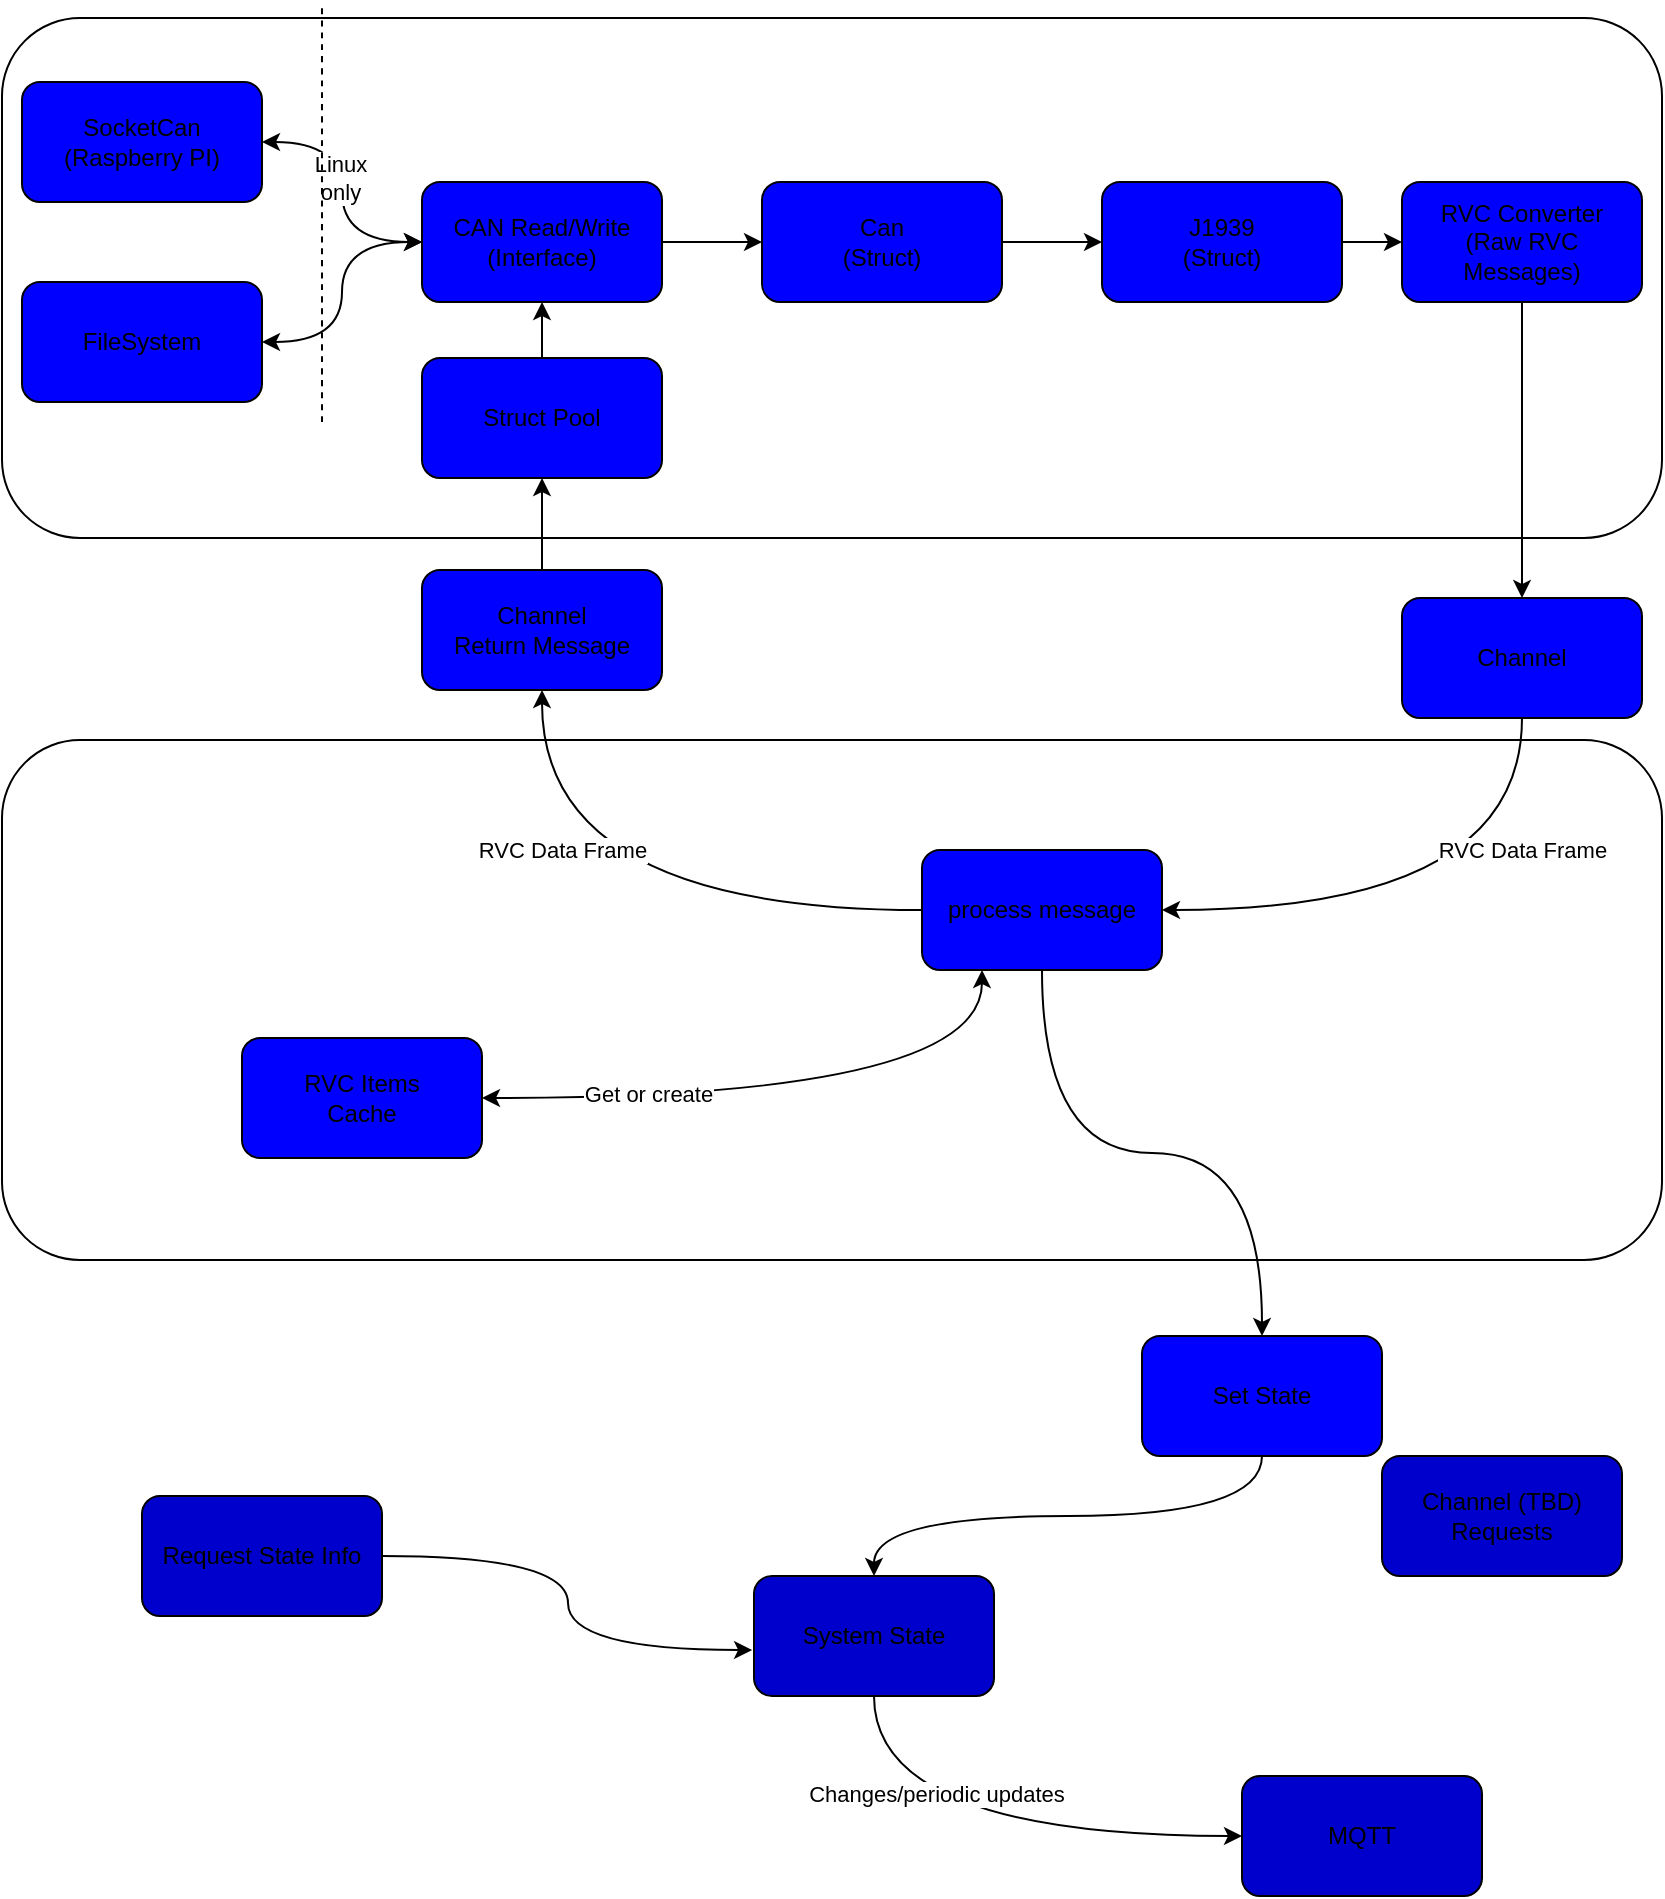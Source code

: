 <mxfile version="21.3.2" type="device">
  <diagram name="Page-1" id="ogPDV3PzfHZOef62c4_Y">
    <mxGraphModel dx="1050" dy="644" grid="1" gridSize="10" guides="1" tooltips="1" connect="1" arrows="1" fold="1" page="1" pageScale="1" pageWidth="850" pageHeight="1100" math="0" shadow="0">
      <root>
        <mxCell id="0" />
        <mxCell id="1" parent="0" />
        <mxCell id="Eu8F0f2P_L0yJ31vg0HR-1" value="" style="rounded=1;whiteSpace=wrap;html=1;fillColor=none;" vertex="1" parent="1">
          <mxGeometry x="10" y="371" width="830" height="260" as="geometry" />
        </mxCell>
        <mxCell id="NGAinKg5TTQiyZJBNwpZ-4" value="" style="rounded=1;whiteSpace=wrap;html=1;fillColor=none;" parent="1" vertex="1">
          <mxGeometry x="10" y="10" width="830" height="260" as="geometry" />
        </mxCell>
        <mxCell id="h8XSuICx3nbTkQIXNKar-11" style="edgeStyle=orthogonalEdgeStyle;curved=1;rounded=0;orthogonalLoop=1;jettySize=auto;html=1;exitX=1;exitY=0.5;exitDx=0;exitDy=0;entryX=0;entryY=0.5;entryDx=0;entryDy=0;startArrow=classic;startFill=1;" parent="1" source="h8XSuICx3nbTkQIXNKar-1" target="h8XSuICx3nbTkQIXNKar-2" edge="1">
          <mxGeometry relative="1" as="geometry" />
        </mxCell>
        <mxCell id="h8XSuICx3nbTkQIXNKar-15" value="Linux&lt;br&gt;only" style="edgeLabel;html=1;align=center;verticalAlign=middle;resizable=0;points=[];" parent="h8XSuICx3nbTkQIXNKar-11" vertex="1" connectable="0">
          <mxGeometry x="-0.116" y="-1" relative="1" as="geometry">
            <mxPoint as="offset" />
          </mxGeometry>
        </mxCell>
        <mxCell id="h8XSuICx3nbTkQIXNKar-1" value="SocketCan (Raspberry PI)" style="rounded=1;whiteSpace=wrap;html=1;fillColor=#0000FF;" parent="1" vertex="1">
          <mxGeometry x="20" y="42" width="120" height="60" as="geometry" />
        </mxCell>
        <mxCell id="h8XSuICx3nbTkQIXNKar-2" value="CAN Read/Write&lt;br&gt;(Interface)" style="rounded=1;whiteSpace=wrap;html=1;fillColor=#0000FF;" parent="1" vertex="1">
          <mxGeometry x="220" y="92" width="120" height="60" as="geometry" />
        </mxCell>
        <mxCell id="h8XSuICx3nbTkQIXNKar-3" value="FileSystem" style="rounded=1;whiteSpace=wrap;html=1;fillColor=#0000FF;" parent="1" vertex="1">
          <mxGeometry x="20" y="142" width="120" height="60" as="geometry" />
        </mxCell>
        <mxCell id="h8XSuICx3nbTkQIXNKar-4" value="Can&lt;br style=&quot;border-color: var(--border-color);&quot;&gt;(Struct)" style="rounded=1;whiteSpace=wrap;html=1;fillColor=#0000FF;" parent="1" vertex="1">
          <mxGeometry x="390" y="92" width="120" height="60" as="geometry" />
        </mxCell>
        <mxCell id="h8XSuICx3nbTkQIXNKar-5" value="RVC Converter&lt;br&gt;(Raw RVC Messages)" style="rounded=1;whiteSpace=wrap;html=1;fillColor=#0000FF;" parent="1" vertex="1">
          <mxGeometry x="710" y="92" width="120" height="60" as="geometry" />
        </mxCell>
        <mxCell id="h8XSuICx3nbTkQIXNKar-8" value="process message" style="rounded=1;whiteSpace=wrap;html=1;fillColor=#0000FF;" parent="1" vertex="1">
          <mxGeometry x="470" y="426" width="120" height="60" as="geometry" />
        </mxCell>
        <mxCell id="h8XSuICx3nbTkQIXNKar-12" style="edgeStyle=orthogonalEdgeStyle;curved=1;rounded=0;orthogonalLoop=1;jettySize=auto;html=1;exitX=1;exitY=0.5;exitDx=0;exitDy=0;entryX=0;entryY=0.5;entryDx=0;entryDy=0;startArrow=classic;startFill=1;" parent="1" source="h8XSuICx3nbTkQIXNKar-3" target="h8XSuICx3nbTkQIXNKar-2" edge="1">
          <mxGeometry relative="1" as="geometry">
            <mxPoint x="204" y="82" as="sourcePoint" />
            <mxPoint x="240" y="132" as="targetPoint" />
          </mxGeometry>
        </mxCell>
        <mxCell id="h8XSuICx3nbTkQIXNKar-13" style="edgeStyle=orthogonalEdgeStyle;curved=1;rounded=0;orthogonalLoop=1;jettySize=auto;html=1;exitX=1;exitY=0.5;exitDx=0;exitDy=0;entryX=0;entryY=0.5;entryDx=0;entryDy=0;startArrow=none;startFill=0;" parent="1" source="h8XSuICx3nbTkQIXNKar-2" target="h8XSuICx3nbTkQIXNKar-4" edge="1">
          <mxGeometry relative="1" as="geometry">
            <mxPoint x="204" y="82" as="sourcePoint" />
            <mxPoint x="240" y="132" as="targetPoint" />
          </mxGeometry>
        </mxCell>
        <mxCell id="h8XSuICx3nbTkQIXNKar-14" style="edgeStyle=orthogonalEdgeStyle;curved=1;rounded=0;orthogonalLoop=1;jettySize=auto;html=1;entryX=0;entryY=0.5;entryDx=0;entryDy=0;startArrow=none;startFill=0;exitX=1;exitY=0.5;exitDx=0;exitDy=0;" parent="1" source="h8XSuICx3nbTkQIXNKar-4" target="5eovtPZ3mI5uCt1pX3Zh-27" edge="1">
          <mxGeometry relative="1" as="geometry">
            <mxPoint x="590" y="62" as="sourcePoint" />
            <mxPoint x="400" y="132" as="targetPoint" />
          </mxGeometry>
        </mxCell>
        <mxCell id="h8XSuICx3nbTkQIXNKar-19" value="" style="endArrow=none;dashed=1;html=1;rounded=0;curved=1;" parent="1" edge="1">
          <mxGeometry width="50" height="50" relative="1" as="geometry">
            <mxPoint x="170" y="212" as="sourcePoint" />
            <mxPoint x="170" y="2" as="targetPoint" />
          </mxGeometry>
        </mxCell>
        <mxCell id="5eovtPZ3mI5uCt1pX3Zh-3" value="Channel" style="rounded=1;whiteSpace=wrap;html=1;fillColor=#0000FF;" parent="1" vertex="1">
          <mxGeometry x="710" y="300" width="120" height="60" as="geometry" />
        </mxCell>
        <mxCell id="5eovtPZ3mI5uCt1pX3Zh-4" style="edgeStyle=orthogonalEdgeStyle;curved=1;rounded=0;orthogonalLoop=1;jettySize=auto;html=1;entryX=0.5;entryY=0;entryDx=0;entryDy=0;startArrow=none;startFill=0;exitX=0.5;exitY=1;exitDx=0;exitDy=0;" parent="1" source="h8XSuICx3nbTkQIXNKar-5" target="5eovtPZ3mI5uCt1pX3Zh-3" edge="1">
          <mxGeometry relative="1" as="geometry">
            <mxPoint x="630" y="240" as="sourcePoint" />
            <mxPoint x="640" y="180" as="targetPoint" />
          </mxGeometry>
        </mxCell>
        <mxCell id="5eovtPZ3mI5uCt1pX3Zh-6" value="Struct Pool" style="rounded=1;whiteSpace=wrap;html=1;fillColor=#0000FF;" parent="1" vertex="1">
          <mxGeometry x="220" y="180" width="120" height="60" as="geometry" />
        </mxCell>
        <mxCell id="5eovtPZ3mI5uCt1pX3Zh-7" style="edgeStyle=orthogonalEdgeStyle;curved=1;rounded=0;orthogonalLoop=1;jettySize=auto;html=1;entryX=0.5;entryY=1;entryDx=0;entryDy=0;startArrow=none;startFill=0;exitX=0.5;exitY=0;exitDx=0;exitDy=0;" parent="1" source="5eovtPZ3mI5uCt1pX3Zh-6" target="h8XSuICx3nbTkQIXNKar-2" edge="1">
          <mxGeometry relative="1" as="geometry">
            <mxPoint x="280" y="192" as="sourcePoint" />
            <mxPoint x="720" y="232" as="targetPoint" />
          </mxGeometry>
        </mxCell>
        <mxCell id="5eovtPZ3mI5uCt1pX3Zh-10" value="" style="edgeStyle=orthogonalEdgeStyle;curved=1;rounded=0;orthogonalLoop=1;jettySize=auto;html=1;entryX=1;entryY=0.5;entryDx=0;entryDy=0;startArrow=none;startFill=0;exitX=0.5;exitY=1;exitDx=0;exitDy=0;" parent="1" source="5eovtPZ3mI5uCt1pX3Zh-3" target="h8XSuICx3nbTkQIXNKar-8" edge="1">
          <mxGeometry relative="1" as="geometry">
            <mxPoint x="700" y="210" as="sourcePoint" />
            <mxPoint x="720" y="280" as="targetPoint" />
            <mxPoint as="offset" />
          </mxGeometry>
        </mxCell>
        <mxCell id="NGAinKg5TTQiyZJBNwpZ-7" value="RVC Data Frame" style="edgeLabel;html=1;align=center;verticalAlign=middle;resizable=0;points=[];" parent="5eovtPZ3mI5uCt1pX3Zh-10" vertex="1" connectable="0">
          <mxGeometry x="0.164" y="-19" relative="1" as="geometry">
            <mxPoint x="64" y="-11" as="offset" />
          </mxGeometry>
        </mxCell>
        <mxCell id="5eovtPZ3mI5uCt1pX3Zh-11" style="edgeStyle=orthogonalEdgeStyle;curved=1;rounded=0;orthogonalLoop=1;jettySize=auto;html=1;entryX=0.5;entryY=1;entryDx=0;entryDy=0;startArrow=none;startFill=0;exitX=0.5;exitY=0;exitDx=0;exitDy=0;" parent="1" source="5eovtPZ3mI5uCt1pX3Zh-13" target="5eovtPZ3mI5uCt1pX3Zh-6" edge="1">
          <mxGeometry relative="1" as="geometry">
            <mxPoint x="720" y="340" as="sourcePoint" />
            <mxPoint x="580" y="450" as="targetPoint" />
          </mxGeometry>
        </mxCell>
        <mxCell id="5eovtPZ3mI5uCt1pX3Zh-13" value="Channel&lt;br&gt;Return Message" style="rounded=1;whiteSpace=wrap;html=1;fillColor=#0000FF;" parent="1" vertex="1">
          <mxGeometry x="220" y="286" width="120" height="60" as="geometry" />
        </mxCell>
        <mxCell id="5eovtPZ3mI5uCt1pX3Zh-14" style="edgeStyle=orthogonalEdgeStyle;curved=1;rounded=0;orthogonalLoop=1;jettySize=auto;html=1;entryX=0.5;entryY=1;entryDx=0;entryDy=0;startArrow=none;startFill=0;exitX=0;exitY=0.5;exitDx=0;exitDy=0;" parent="1" source="h8XSuICx3nbTkQIXNKar-8" target="5eovtPZ3mI5uCt1pX3Zh-13" edge="1">
          <mxGeometry relative="1" as="geometry">
            <mxPoint x="370" y="490" as="sourcePoint" />
            <mxPoint x="580" y="450" as="targetPoint" />
          </mxGeometry>
        </mxCell>
        <mxCell id="NGAinKg5TTQiyZJBNwpZ-6" value="RVC Data Frame" style="edgeLabel;html=1;align=center;verticalAlign=middle;resizable=0;points=[];" parent="5eovtPZ3mI5uCt1pX3Zh-14" vertex="1" connectable="0">
          <mxGeometry x="-0.111" y="-24" relative="1" as="geometry">
            <mxPoint x="-47" y="-6" as="offset" />
          </mxGeometry>
        </mxCell>
        <mxCell id="5eovtPZ3mI5uCt1pX3Zh-16" value="Set State" style="rounded=1;whiteSpace=wrap;html=1;fillColor=#0000FF;" parent="1" vertex="1">
          <mxGeometry x="580" y="669" width="120" height="60" as="geometry" />
        </mxCell>
        <mxCell id="5eovtPZ3mI5uCt1pX3Zh-17" style="edgeStyle=orthogonalEdgeStyle;curved=1;rounded=0;orthogonalLoop=1;jettySize=auto;html=1;entryX=0.5;entryY=0;entryDx=0;entryDy=0;startArrow=none;startFill=0;exitX=0.5;exitY=1;exitDx=0;exitDy=0;" parent="1" source="h8XSuICx3nbTkQIXNKar-8" target="5eovtPZ3mI5uCt1pX3Zh-16" edge="1">
          <mxGeometry relative="1" as="geometry">
            <mxPoint x="720" y="340" as="sourcePoint" />
            <mxPoint x="610" y="480" as="targetPoint" />
          </mxGeometry>
        </mxCell>
        <mxCell id="5eovtPZ3mI5uCt1pX3Zh-18" value="System State" style="rounded=1;whiteSpace=wrap;html=1;fillColor=#0000CC;" parent="1" vertex="1">
          <mxGeometry x="386" y="789" width="120" height="60" as="geometry" />
        </mxCell>
        <mxCell id="5eovtPZ3mI5uCt1pX3Zh-19" style="edgeStyle=orthogonalEdgeStyle;curved=1;rounded=0;orthogonalLoop=1;jettySize=auto;html=1;entryX=0.5;entryY=0;entryDx=0;entryDy=0;startArrow=none;startFill=0;exitX=0.5;exitY=1;exitDx=0;exitDy=0;" parent="1" source="5eovtPZ3mI5uCt1pX3Zh-16" target="5eovtPZ3mI5uCt1pX3Zh-18" edge="1">
          <mxGeometry relative="1" as="geometry">
            <mxPoint x="550" y="639" as="sourcePoint" />
            <mxPoint x="550" y="689" as="targetPoint" />
          </mxGeometry>
        </mxCell>
        <mxCell id="5eovtPZ3mI5uCt1pX3Zh-20" value="MQTT" style="rounded=1;whiteSpace=wrap;html=1;fillColor=#0000CC;" parent="1" vertex="1">
          <mxGeometry x="630" y="889" width="120" height="60" as="geometry" />
        </mxCell>
        <mxCell id="5eovtPZ3mI5uCt1pX3Zh-21" style="edgeStyle=orthogonalEdgeStyle;curved=1;rounded=0;orthogonalLoop=1;jettySize=auto;html=1;entryX=0;entryY=0.5;entryDx=0;entryDy=0;startArrow=none;startFill=0;exitX=0.5;exitY=1;exitDx=0;exitDy=0;" parent="1" source="5eovtPZ3mI5uCt1pX3Zh-18" target="5eovtPZ3mI5uCt1pX3Zh-20" edge="1">
          <mxGeometry relative="1" as="geometry">
            <mxPoint x="550" y="749" as="sourcePoint" />
            <mxPoint x="456" y="799" as="targetPoint" />
          </mxGeometry>
        </mxCell>
        <mxCell id="5eovtPZ3mI5uCt1pX3Zh-22" value="Changes/periodic updates" style="edgeLabel;html=1;align=center;verticalAlign=middle;resizable=0;points=[];" parent="5eovtPZ3mI5uCt1pX3Zh-21" vertex="1" connectable="0">
          <mxGeometry x="-0.205" y="21" relative="1" as="geometry">
            <mxPoint as="offset" />
          </mxGeometry>
        </mxCell>
        <mxCell id="5eovtPZ3mI5uCt1pX3Zh-24" value="Request State Info" style="rounded=1;whiteSpace=wrap;html=1;fillColor=#0000CC;" parent="1" vertex="1">
          <mxGeometry x="80" y="749" width="120" height="60" as="geometry" />
        </mxCell>
        <mxCell id="5eovtPZ3mI5uCt1pX3Zh-25" style="edgeStyle=orthogonalEdgeStyle;curved=1;rounded=0;orthogonalLoop=1;jettySize=auto;html=1;entryX=-0.008;entryY=0.617;entryDx=0;entryDy=0;startArrow=none;startFill=0;exitX=1;exitY=0.5;exitDx=0;exitDy=0;entryPerimeter=0;" parent="1" source="5eovtPZ3mI5uCt1pX3Zh-24" target="5eovtPZ3mI5uCt1pX3Zh-18" edge="1">
          <mxGeometry relative="1" as="geometry">
            <mxPoint x="350" y="689" as="sourcePoint" />
            <mxPoint x="200" y="639" as="targetPoint" />
          </mxGeometry>
        </mxCell>
        <mxCell id="5eovtPZ3mI5uCt1pX3Zh-26" value="Channel (TBD)&lt;br&gt;Requests" style="rounded=1;whiteSpace=wrap;html=1;fillColor=#0000CC;" parent="1" vertex="1">
          <mxGeometry x="700" y="729" width="120" height="60" as="geometry" />
        </mxCell>
        <mxCell id="5eovtPZ3mI5uCt1pX3Zh-27" value="J1939&lt;br&gt;(Struct)" style="rounded=1;whiteSpace=wrap;html=1;fillColor=#0000FF;" parent="1" vertex="1">
          <mxGeometry x="560" y="92" width="120" height="60" as="geometry" />
        </mxCell>
        <mxCell id="5eovtPZ3mI5uCt1pX3Zh-29" style="edgeStyle=orthogonalEdgeStyle;curved=1;rounded=0;orthogonalLoop=1;jettySize=auto;html=1;entryX=0;entryY=0.5;entryDx=0;entryDy=0;startArrow=none;startFill=0;exitX=1;exitY=0.5;exitDx=0;exitDy=0;" parent="1" source="5eovtPZ3mI5uCt1pX3Zh-27" target="h8XSuICx3nbTkQIXNKar-5" edge="1">
          <mxGeometry relative="1" as="geometry">
            <mxPoint x="556" y="132" as="sourcePoint" />
            <mxPoint x="580" y="82" as="targetPoint" />
          </mxGeometry>
        </mxCell>
        <mxCell id="NGAinKg5TTQiyZJBNwpZ-5" value="RVC Items&lt;br&gt;Cache" style="rounded=1;whiteSpace=wrap;html=1;fillColor=#0000FF;" parent="1" vertex="1">
          <mxGeometry x="130" y="520" width="120" height="60" as="geometry" />
        </mxCell>
        <mxCell id="NGAinKg5TTQiyZJBNwpZ-8" style="edgeStyle=orthogonalEdgeStyle;curved=1;rounded=0;orthogonalLoop=1;jettySize=auto;html=1;entryX=1;entryY=0.5;entryDx=0;entryDy=0;startArrow=classic;startFill=1;exitX=0.25;exitY=1;exitDx=0;exitDy=0;" parent="1" source="h8XSuICx3nbTkQIXNKar-8" target="NGAinKg5TTQiyZJBNwpZ-5" edge="1">
          <mxGeometry relative="1" as="geometry">
            <mxPoint x="550" y="510" as="sourcePoint" />
            <mxPoint x="550" y="689" as="targetPoint" />
          </mxGeometry>
        </mxCell>
        <mxCell id="NGAinKg5TTQiyZJBNwpZ-9" value="Get or create" style="edgeLabel;html=1;align=center;verticalAlign=middle;resizable=0;points=[];" parent="NGAinKg5TTQiyZJBNwpZ-8" vertex="1" connectable="0">
          <mxGeometry x="0.474" y="-2" relative="1" as="geometry">
            <mxPoint as="offset" />
          </mxGeometry>
        </mxCell>
      </root>
    </mxGraphModel>
  </diagram>
</mxfile>
